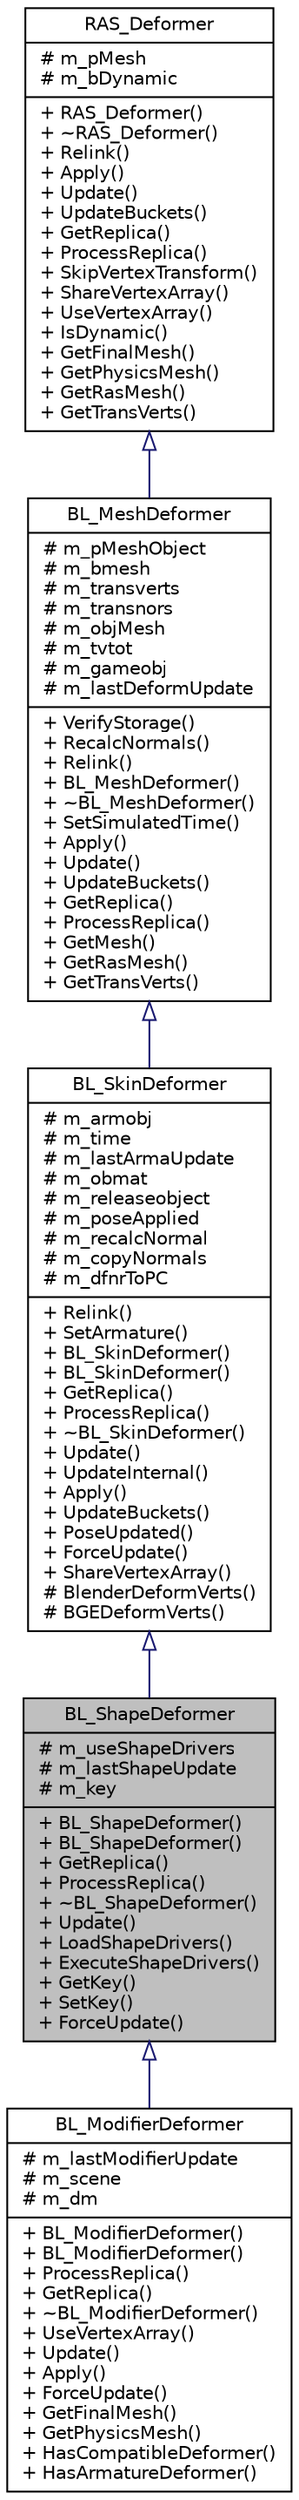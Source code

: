 digraph G
{
  edge [fontname="Helvetica",fontsize="10",labelfontname="Helvetica",labelfontsize="10"];
  node [fontname="Helvetica",fontsize="10",shape=record];
  Node1 [label="{BL_ShapeDeformer\n|# m_useShapeDrivers\l# m_lastShapeUpdate\l# m_key\l|+ BL_ShapeDeformer()\l+ BL_ShapeDeformer()\l+ GetReplica()\l+ ProcessReplica()\l+ ~BL_ShapeDeformer()\l+ Update()\l+ LoadShapeDrivers()\l+ ExecuteShapeDrivers()\l+ GetKey()\l+ SetKey()\l+ ForceUpdate()\l}",height=0.2,width=0.4,color="black", fillcolor="grey75", style="filled" fontcolor="black"];
  Node2 -> Node1 [dir=back,color="midnightblue",fontsize="10",style="solid",arrowtail="empty",fontname="Helvetica"];
  Node2 [label="{BL_SkinDeformer\n|# m_armobj\l# m_time\l# m_lastArmaUpdate\l# m_obmat\l# m_releaseobject\l# m_poseApplied\l# m_recalcNormal\l# m_copyNormals\l# m_dfnrToPC\l|+ Relink()\l+ SetArmature()\l+ BL_SkinDeformer()\l+ BL_SkinDeformer()\l+ GetReplica()\l+ ProcessReplica()\l+ ~BL_SkinDeformer()\l+ Update()\l+ UpdateInternal()\l+ Apply()\l+ UpdateBuckets()\l+ PoseUpdated()\l+ ForceUpdate()\l+ ShareVertexArray()\l# BlenderDeformVerts()\l# BGEDeformVerts()\l}",height=0.2,width=0.4,color="black", fillcolor="white", style="filled",URL="$d2/d80/classBL__SkinDeformer.html"];
  Node3 -> Node2 [dir=back,color="midnightblue",fontsize="10",style="solid",arrowtail="empty",fontname="Helvetica"];
  Node3 [label="{BL_MeshDeformer\n|# m_pMeshObject\l# m_bmesh\l# m_transverts\l# m_transnors\l# m_objMesh\l# m_tvtot\l# m_gameobj\l# m_lastDeformUpdate\l|+ VerifyStorage()\l+ RecalcNormals()\l+ Relink()\l+ BL_MeshDeformer()\l+ ~BL_MeshDeformer()\l+ SetSimulatedTime()\l+ Apply()\l+ Update()\l+ UpdateBuckets()\l+ GetReplica()\l+ ProcessReplica()\l+ GetMesh()\l+ GetRasMesh()\l+ GetTransVerts()\l}",height=0.2,width=0.4,color="black", fillcolor="white", style="filled",URL="$d2/dc5/classBL__MeshDeformer.html"];
  Node4 -> Node3 [dir=back,color="midnightblue",fontsize="10",style="solid",arrowtail="empty",fontname="Helvetica"];
  Node4 [label="{RAS_Deformer\n|# m_pMesh\l# m_bDynamic\l|+ RAS_Deformer()\l+ ~RAS_Deformer()\l+ Relink()\l+ Apply()\l+ Update()\l+ UpdateBuckets()\l+ GetReplica()\l+ ProcessReplica()\l+ SkipVertexTransform()\l+ ShareVertexArray()\l+ UseVertexArray()\l+ IsDynamic()\l+ GetFinalMesh()\l+ GetPhysicsMesh()\l+ GetRasMesh()\l+ GetTransVerts()\l}",height=0.2,width=0.4,color="black", fillcolor="white", style="filled",URL="$d7/dc3/classRAS__Deformer.html"];
  Node1 -> Node5 [dir=back,color="midnightblue",fontsize="10",style="solid",arrowtail="empty",fontname="Helvetica"];
  Node5 [label="{BL_ModifierDeformer\n|# m_lastModifierUpdate\l# m_scene\l# m_dm\l|+ BL_ModifierDeformer()\l+ BL_ModifierDeformer()\l+ ProcessReplica()\l+ GetReplica()\l+ ~BL_ModifierDeformer()\l+ UseVertexArray()\l+ Update()\l+ Apply()\l+ ForceUpdate()\l+ GetFinalMesh()\l+ GetPhysicsMesh()\l+ HasCompatibleDeformer()\l+ HasArmatureDeformer()\l}",height=0.2,width=0.4,color="black", fillcolor="white", style="filled",URL="$d8/dbf/classBL__ModifierDeformer.html"];
}

